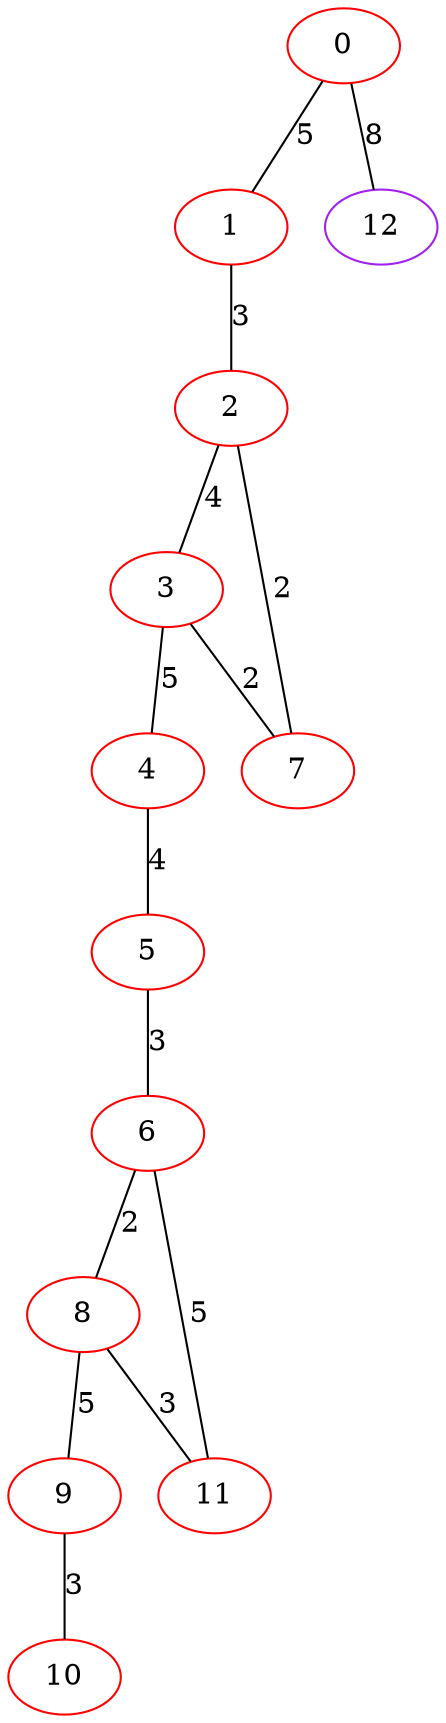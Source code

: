 graph "" {
0 [color=red, weight=1];
1 [color=red, weight=1];
2 [color=red, weight=1];
3 [color=red, weight=1];
4 [color=red, weight=1];
5 [color=red, weight=1];
6 [color=red, weight=1];
7 [color=red, weight=1];
8 [color=red, weight=1];
9 [color=red, weight=1];
10 [color=red, weight=1];
11 [color=red, weight=1];
12 [color=purple, weight=4];
0 -- 1  [key=0, label=5];
0 -- 12  [key=0, label=8];
1 -- 2  [key=0, label=3];
2 -- 3  [key=0, label=4];
2 -- 7  [key=0, label=2];
3 -- 4  [key=0, label=5];
3 -- 7  [key=0, label=2];
4 -- 5  [key=0, label=4];
5 -- 6  [key=0, label=3];
6 -- 8  [key=0, label=2];
6 -- 11  [key=0, label=5];
8 -- 9  [key=0, label=5];
8 -- 11  [key=0, label=3];
9 -- 10  [key=0, label=3];
}
